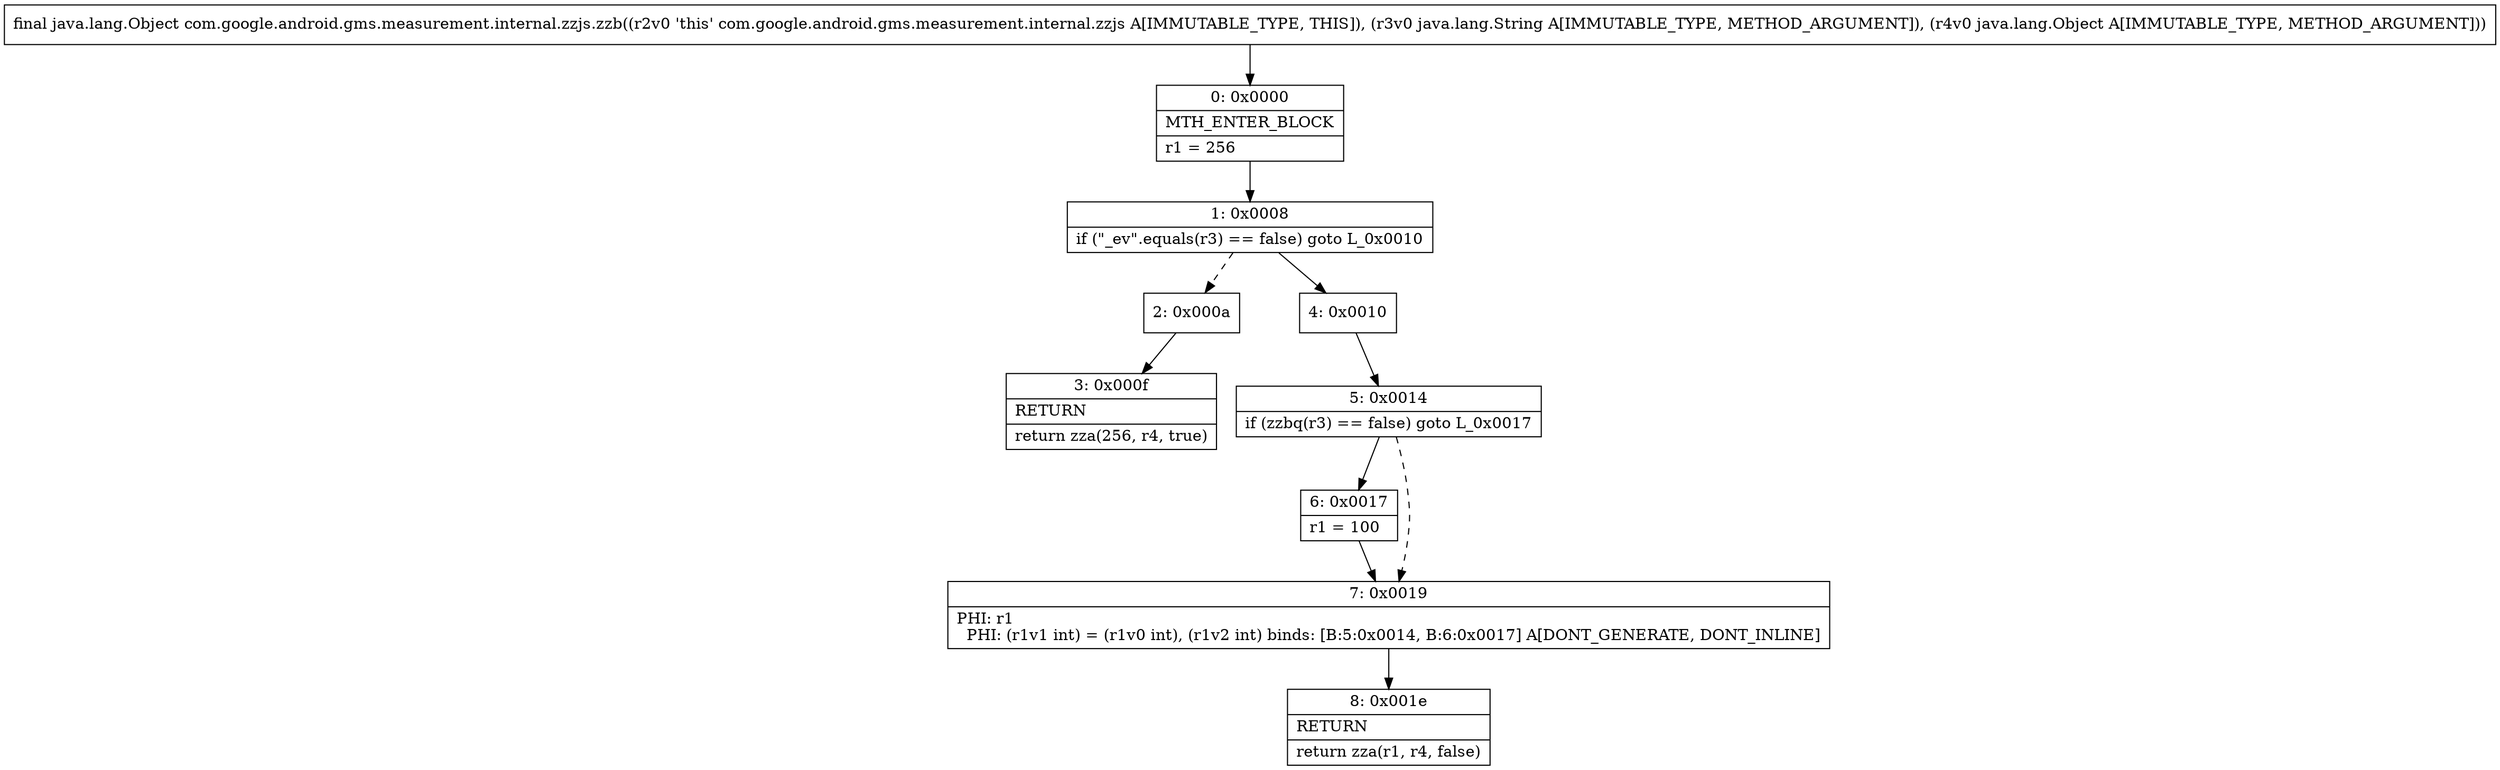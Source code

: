digraph "CFG forcom.google.android.gms.measurement.internal.zzjs.zzb(Ljava\/lang\/String;Ljava\/lang\/Object;)Ljava\/lang\/Object;" {
Node_0 [shape=record,label="{0\:\ 0x0000|MTH_ENTER_BLOCK\l|r1 = 256\l}"];
Node_1 [shape=record,label="{1\:\ 0x0008|if (\"_ev\".equals(r3) == false) goto L_0x0010\l}"];
Node_2 [shape=record,label="{2\:\ 0x000a}"];
Node_3 [shape=record,label="{3\:\ 0x000f|RETURN\l|return zza(256, r4, true)\l}"];
Node_4 [shape=record,label="{4\:\ 0x0010}"];
Node_5 [shape=record,label="{5\:\ 0x0014|if (zzbq(r3) == false) goto L_0x0017\l}"];
Node_6 [shape=record,label="{6\:\ 0x0017|r1 = 100\l}"];
Node_7 [shape=record,label="{7\:\ 0x0019|PHI: r1 \l  PHI: (r1v1 int) = (r1v0 int), (r1v2 int) binds: [B:5:0x0014, B:6:0x0017] A[DONT_GENERATE, DONT_INLINE]\l}"];
Node_8 [shape=record,label="{8\:\ 0x001e|RETURN\l|return zza(r1, r4, false)\l}"];
MethodNode[shape=record,label="{final java.lang.Object com.google.android.gms.measurement.internal.zzjs.zzb((r2v0 'this' com.google.android.gms.measurement.internal.zzjs A[IMMUTABLE_TYPE, THIS]), (r3v0 java.lang.String A[IMMUTABLE_TYPE, METHOD_ARGUMENT]), (r4v0 java.lang.Object A[IMMUTABLE_TYPE, METHOD_ARGUMENT])) }"];
MethodNode -> Node_0;
Node_0 -> Node_1;
Node_1 -> Node_2[style=dashed];
Node_1 -> Node_4;
Node_2 -> Node_3;
Node_4 -> Node_5;
Node_5 -> Node_6;
Node_5 -> Node_7[style=dashed];
Node_6 -> Node_7;
Node_7 -> Node_8;
}

